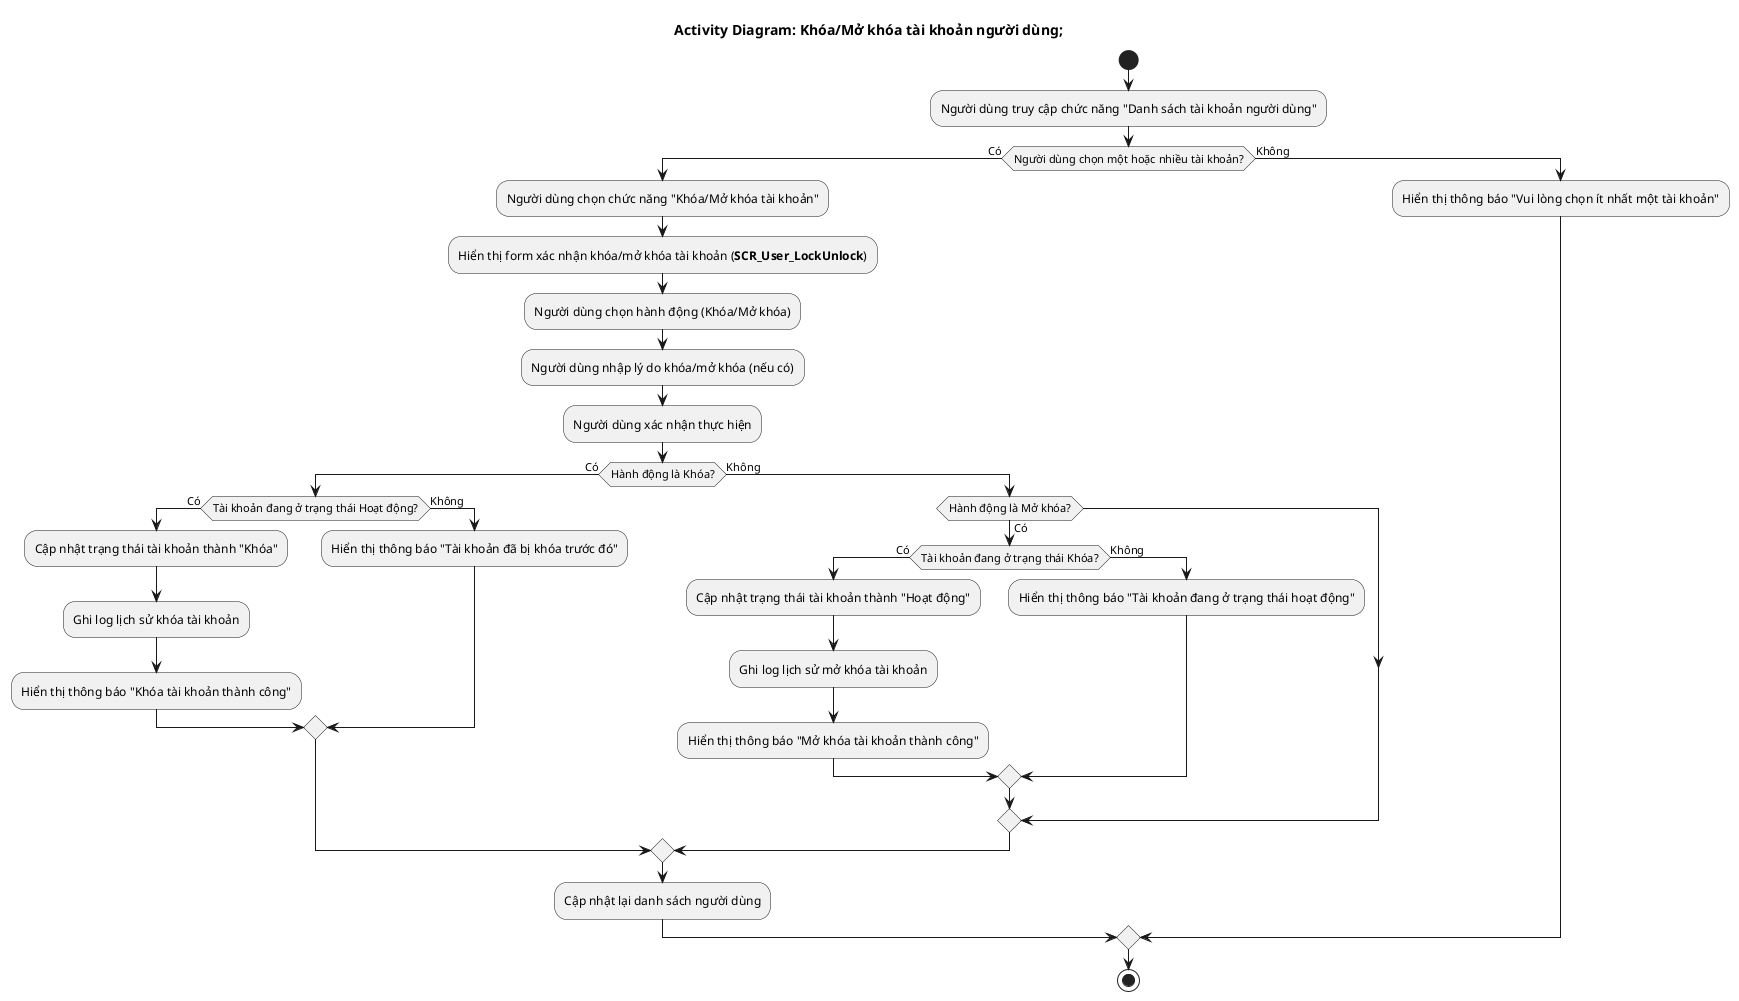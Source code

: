 @startuml AD_User_LockUnLock
!pragma layout smetana
title Activity Diagram: Khóa/Mở khóa tài khoản người dùng;
start
:Người dùng truy cập chức năng "Danh sách tài khoản người dùng";
if (Người dùng chọn một hoặc nhiều tài khoản?) then (Có)
  :Người dùng chọn chức năng "Khóa/Mở khóa tài khoản";
  :Hiển thị form xác nhận khóa/mở khóa tài khoản (**SCR_User_LockUnlock**);
  :Người dùng chọn hành động (Khóa/Mở khóa);
  :Người dùng nhập lý do khóa/mở khóa (nếu có);
  :Người dùng xác nhận thực hiện;
  if (Hành động là Khóa?) then (Có)
    if (Tài khoản đang ở trạng thái Hoạt động?) then (Có)
      :Cập nhật trạng thái tài khoản thành "Khóa";
      :Ghi log lịch sử khóa tài khoản;
      :Hiển thị thông báo "Khóa tài khoản thành công";
    else (Không)
      :Hiển thị thông báo "Tài khoản đã bị khóa trước đó";
    endif
  else (Không)
    if (Hành động là Mở khóa?) then (Có)
      if (Tài khoản đang ở trạng thái Khóa?) then (Có)
        :Cập nhật trạng thái tài khoản thành "Hoạt động";
        :Ghi log lịch sử mở khóa tài khoản;
        :Hiển thị thông báo "Mở khóa tài khoản thành công";
      else (Không)
        :Hiển thị thông báo "Tài khoản đang ở trạng thái hoạt động";
      endif
    endif
  endif
  :Cập nhật lại danh sách người dùng;
else (Không)
  :Hiển thị thông báo "Vui lòng chọn ít nhất một tài khoản";
endif
stop
@enduml